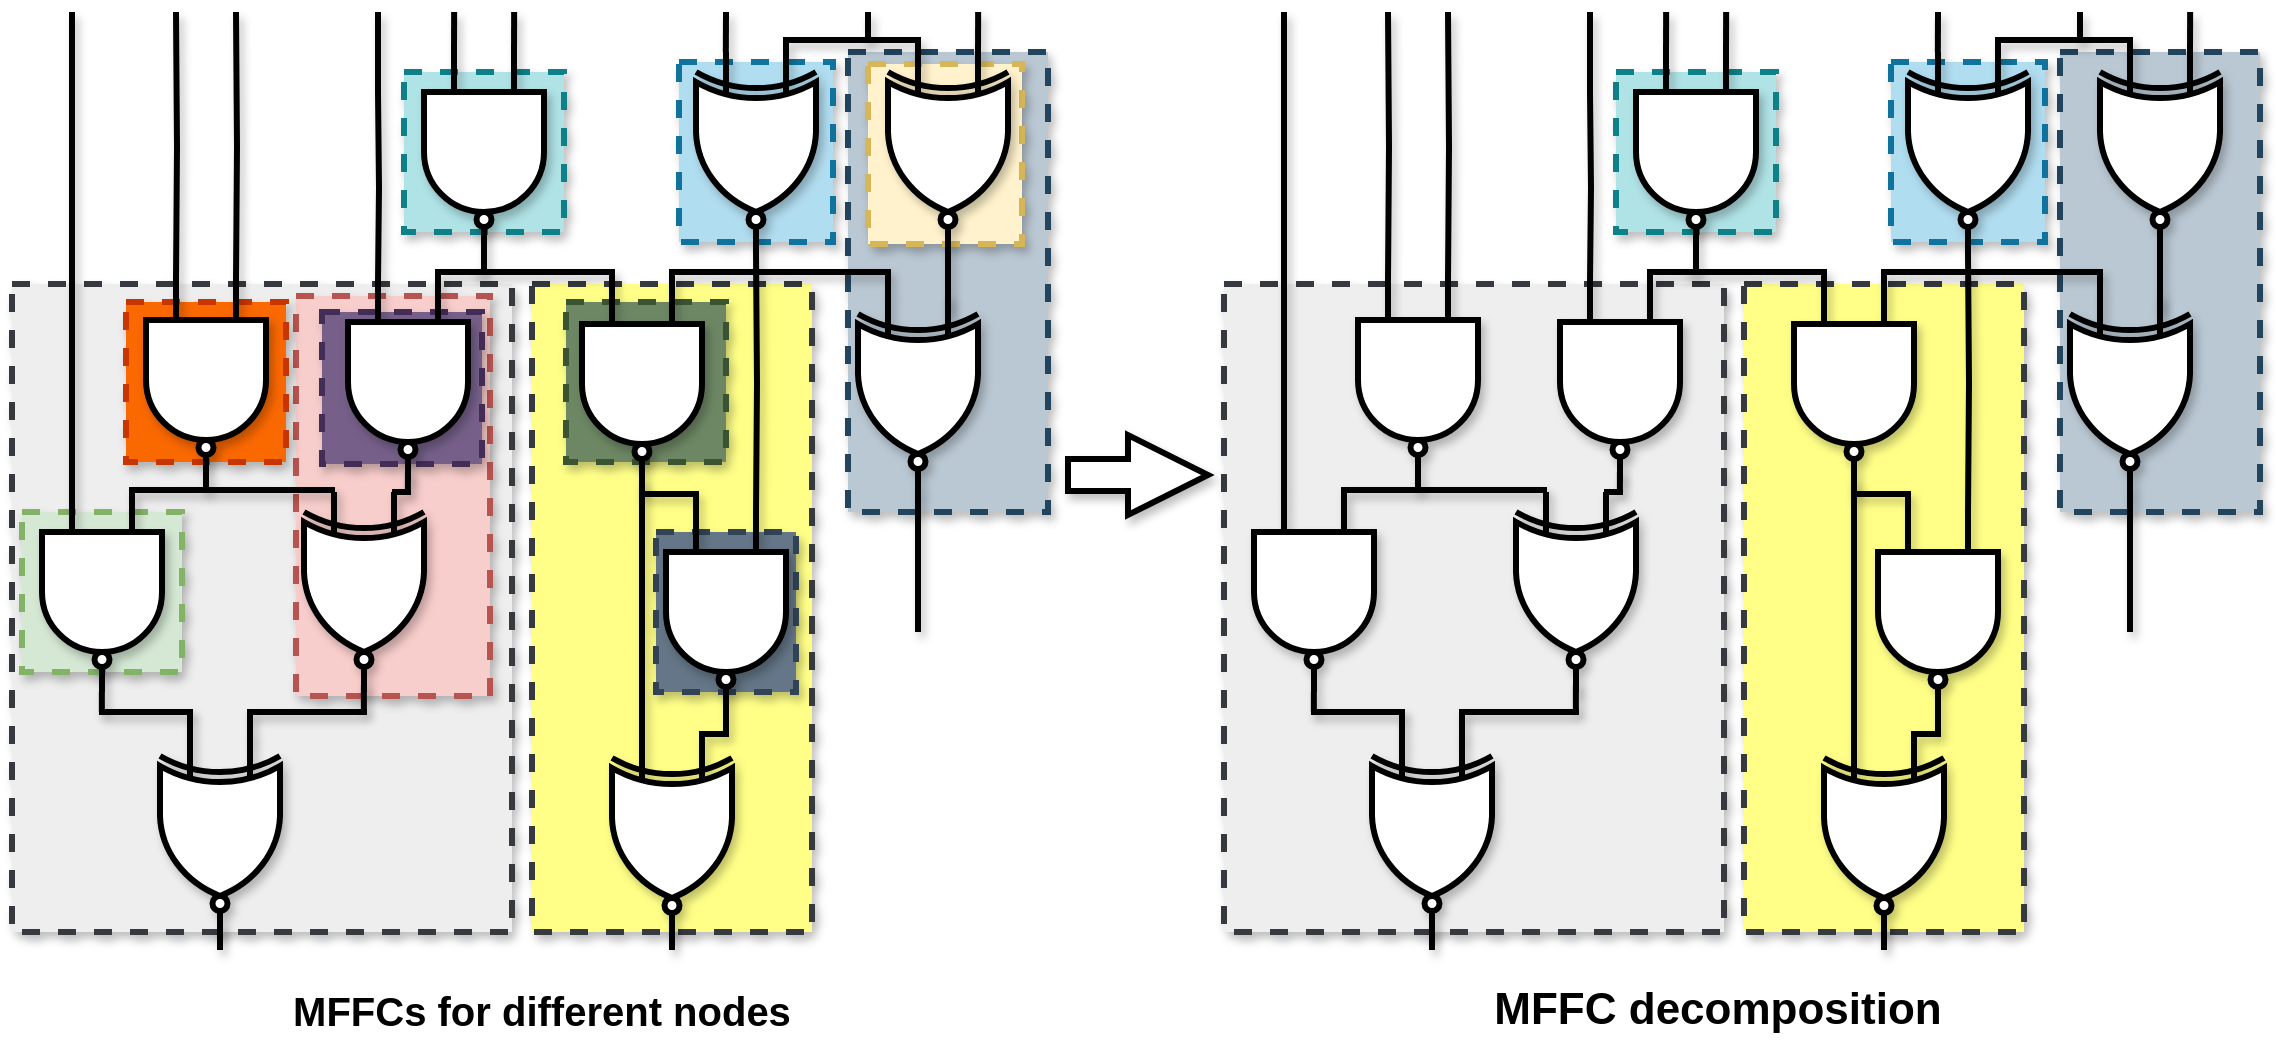 <mxfile version="24.6.3" type="github">
  <diagram name="第 1 页" id="32cf2SjD67FVLoWvo91B">
    <mxGraphModel dx="2019" dy="1145" grid="1" gridSize="10" guides="1" tooltips="1" connect="1" arrows="1" fold="1" page="1" pageScale="1" pageWidth="1200" pageHeight="550" math="0" shadow="0">
      <root>
        <mxCell id="0" />
        <mxCell id="1" parent="0" />
        <mxCell id="BgFvJU5Psar2_dKR7bJg-219" value="" style="rounded=0;whiteSpace=wrap;html=1;dashed=1;strokeWidth=3;fillColor=#bac8d3;strokeColor=#23445d;shadow=1;" parent="1" vertex="1">
          <mxGeometry x="458" y="36" width="100" height="230" as="geometry" />
        </mxCell>
        <mxCell id="BgFvJU5Psar2_dKR7bJg-217" value="" style="rounded=0;whiteSpace=wrap;html=1;dashed=1;strokeWidth=3;fillColor=#ffff88;strokeColor=#36393d;shadow=1;" parent="1" vertex="1">
          <mxGeometry x="300" y="152" width="140" height="324" as="geometry" />
        </mxCell>
        <mxCell id="BgFvJU5Psar2_dKR7bJg-214" value="" style="rounded=0;whiteSpace=wrap;html=1;dashed=1;strokeWidth=3;fillColor=#eeeeee;strokeColor=#36393d;shadow=1;" parent="1" vertex="1">
          <mxGeometry x="40" y="152" width="250" height="324" as="geometry" />
        </mxCell>
        <mxCell id="BgFvJU5Psar2_dKR7bJg-161" value="" style="rounded=0;whiteSpace=wrap;html=1;dashed=1;strokeWidth=3;fillColor=#f8cecc;strokeColor=#b85450;shadow=1;" parent="1" vertex="1">
          <mxGeometry x="182" y="158" width="97" height="200" as="geometry" />
        </mxCell>
        <mxCell id="BgFvJU5Psar2_dKR7bJg-108" value="" style="rounded=0;whiteSpace=wrap;html=1;dashed=1;strokeWidth=3;fillColor=#d5e8d4;strokeColor=#82b366;shadow=1;" parent="1" vertex="1">
          <mxGeometry x="45" y="266" width="80" height="80" as="geometry" />
        </mxCell>
        <mxCell id="BgFvJU5Psar2_dKR7bJg-110" value="" style="rounded=0;whiteSpace=wrap;html=1;dashed=1;strokeWidth=3;fillColor=#76608a;strokeColor=#432D57;shadow=1;fontColor=#ffffff;" parent="1" vertex="1">
          <mxGeometry x="195" y="166" width="80" height="76" as="geometry" />
        </mxCell>
        <mxCell id="BgFvJU5Psar2_dKR7bJg-109" value="" style="rounded=0;whiteSpace=wrap;html=1;dashed=1;strokeWidth=3;fillColor=#fa6800;strokeColor=#C73500;shadow=1;fontColor=#000000;" parent="1" vertex="1">
          <mxGeometry x="97" y="161" width="80" height="80" as="geometry" />
        </mxCell>
        <mxCell id="BgFvJU5Psar2_dKR7bJg-159" value="" style="group;shadow=1;" parent="1" vertex="1" connectable="0">
          <mxGeometry x="55" y="16" width="500" height="463" as="geometry" />
        </mxCell>
        <mxCell id="BgFvJU5Psar2_dKR7bJg-220" value="" style="rounded=0;whiteSpace=wrap;html=1;dashed=1;strokeWidth=3;fillColor=#b1ddf0;strokeColor=#10739e;shadow=1;" parent="BgFvJU5Psar2_dKR7bJg-159" vertex="1">
          <mxGeometry x="318.5" y="25" width="77" height="90" as="geometry" />
        </mxCell>
        <mxCell id="BgFvJU5Psar2_dKR7bJg-218" value="" style="rounded=0;whiteSpace=wrap;html=1;dashed=1;strokeWidth=3;fillColor=#647687;strokeColor=#314354;shadow=1;fontColor=#ffffff;" parent="BgFvJU5Psar2_dKR7bJg-159" vertex="1">
          <mxGeometry x="307" y="260" width="70" height="80" as="geometry" />
        </mxCell>
        <mxCell id="BgFvJU5Psar2_dKR7bJg-215" value="" style="rounded=0;whiteSpace=wrap;html=1;dashed=1;strokeWidth=3;fillColor=#b0e3e6;strokeColor=#0e8088;shadow=1;" parent="BgFvJU5Psar2_dKR7bJg-159" vertex="1">
          <mxGeometry x="181" y="30" width="80" height="80" as="geometry" />
        </mxCell>
        <mxCell id="BgFvJU5Psar2_dKR7bJg-164" value="" style="rounded=0;whiteSpace=wrap;html=1;dashed=1;strokeWidth=3;fillColor=#6d8764;strokeColor=#3A5431;shadow=1;fontColor=#ffffff;" parent="BgFvJU5Psar2_dKR7bJg-159" vertex="1">
          <mxGeometry x="262" y="145" width="80" height="80" as="geometry" />
        </mxCell>
        <mxCell id="BgFvJU5Psar2_dKR7bJg-162" value="" style="rounded=0;whiteSpace=wrap;html=1;dashed=1;strokeWidth=3;fillColor=#fff2cc;strokeColor=#d6b656;shadow=1;" parent="BgFvJU5Psar2_dKR7bJg-159" vertex="1">
          <mxGeometry x="413" y="26" width="77" height="90" as="geometry" />
        </mxCell>
        <mxCell id="BgFvJU5Psar2_dKR7bJg-12" value="" style="verticalLabelPosition=bottom;shadow=1;dashed=0;align=center;html=1;verticalAlign=top;shape=mxgraph.electrical.logic_gates.logic_gate;operation=xor;negating=1;negSize=0.15;strokeWidth=3;direction=south;" parent="BgFvJU5Psar2_dKR7bJg-159" vertex="1">
          <mxGeometry x="131" y="240" width="60" height="100" as="geometry" />
        </mxCell>
        <mxCell id="BgFvJU5Psar2_dKR7bJg-13" value="" style="verticalLabelPosition=bottom;shadow=1;dashed=0;align=center;html=1;verticalAlign=top;shape=mxgraph.electrical.logic_gates.logic_gate;operation=and;negating=1;negSize=0.15;strokeWidth=3;direction=south;" parent="BgFvJU5Psar2_dKR7bJg-159" vertex="1">
          <mxGeometry y="240" width="60" height="100" as="geometry" />
        </mxCell>
        <mxCell id="BgFvJU5Psar2_dKR7bJg-14" value="" style="verticalLabelPosition=bottom;shadow=1;dashed=0;align=center;html=1;verticalAlign=top;shape=mxgraph.electrical.logic_gates.logic_gate;operation=and;negating=1;negSize=0.15;strokeWidth=3;direction=south;" parent="BgFvJU5Psar2_dKR7bJg-159" vertex="1">
          <mxGeometry x="52" y="134" width="60" height="100" as="geometry" />
        </mxCell>
        <mxCell id="BgFvJU5Psar2_dKR7bJg-16" value="" style="endArrow=none;html=1;rounded=0;entryX=1;entryY=0.5;entryDx=0;entryDy=0;entryPerimeter=0;strokeWidth=3;shadow=1;" parent="BgFvJU5Psar2_dKR7bJg-159" target="BgFvJU5Psar2_dKR7bJg-14" edge="1">
          <mxGeometry width="50" height="50" relative="1" as="geometry">
            <mxPoint x="82" y="240" as="sourcePoint" />
            <mxPoint x="82" y="329" as="targetPoint" />
          </mxGeometry>
        </mxCell>
        <mxCell id="BgFvJU5Psar2_dKR7bJg-18" value="" style="verticalLabelPosition=bottom;shadow=1;dashed=0;align=center;html=1;verticalAlign=top;shape=mxgraph.electrical.logic_gates.logic_gate;operation=xor;negating=1;negSize=0.15;strokeWidth=3;direction=south;" parent="BgFvJU5Psar2_dKR7bJg-159" vertex="1">
          <mxGeometry x="59" y="362" width="60" height="100" as="geometry" />
        </mxCell>
        <mxCell id="BgFvJU5Psar2_dKR7bJg-21" value="" style="endArrow=none;html=1;rounded=0;strokeWidth=3;entryX=0;entryY=0.75;entryDx=0;entryDy=0;entryPerimeter=0;edgeStyle=orthogonalEdgeStyle;shadow=1;" parent="BgFvJU5Psar2_dKR7bJg-159" target="BgFvJU5Psar2_dKR7bJg-13" edge="1">
          <mxGeometry width="50" height="50" relative="1" as="geometry">
            <mxPoint x="15" as="sourcePoint" />
            <mxPoint x="-9" y="238" as="targetPoint" />
            <Array as="points">
              <mxPoint x="15" y="8" />
            </Array>
          </mxGeometry>
        </mxCell>
        <mxCell id="BgFvJU5Psar2_dKR7bJg-22" value="" style="endArrow=none;html=1;rounded=0;strokeWidth=3;entryX=0;entryY=0.75;entryDx=0;entryDy=0;entryPerimeter=0;edgeStyle=orthogonalEdgeStyle;shadow=1;" parent="BgFvJU5Psar2_dKR7bJg-159" target="BgFvJU5Psar2_dKR7bJg-14" edge="1">
          <mxGeometry width="50" height="50" relative="1" as="geometry">
            <mxPoint x="67" as="sourcePoint" />
            <mxPoint x="72" y="119" as="targetPoint" />
          </mxGeometry>
        </mxCell>
        <mxCell id="BgFvJU5Psar2_dKR7bJg-23" value="" style="endArrow=none;html=1;rounded=0;strokeWidth=3;entryX=0;entryY=0.25;entryDx=0;entryDy=0;entryPerimeter=0;edgeStyle=orthogonalEdgeStyle;shadow=1;" parent="BgFvJU5Psar2_dKR7bJg-159" target="BgFvJU5Psar2_dKR7bJg-14" edge="1">
          <mxGeometry width="50" height="50" relative="1" as="geometry">
            <mxPoint x="97" as="sourcePoint" />
            <mxPoint x="77" y="149" as="targetPoint" />
          </mxGeometry>
        </mxCell>
        <mxCell id="BgFvJU5Psar2_dKR7bJg-24" value="" style="verticalLabelPosition=bottom;shadow=1;dashed=0;align=center;html=1;verticalAlign=top;shape=mxgraph.electrical.logic_gates.logic_gate;operation=and;negating=1;negSize=0.15;strokeWidth=3;direction=south;" parent="BgFvJU5Psar2_dKR7bJg-159" vertex="1">
          <mxGeometry x="153" y="135" width="60" height="100" as="geometry" />
        </mxCell>
        <mxCell id="BgFvJU5Psar2_dKR7bJg-25" value="" style="endArrow=none;html=1;rounded=0;strokeWidth=3;shadow=1;" parent="BgFvJU5Psar2_dKR7bJg-159" edge="1">
          <mxGeometry width="50" height="50" relative="1" as="geometry">
            <mxPoint x="184.5" y="240" as="sourcePoint" />
            <mxPoint x="175" y="240" as="targetPoint" />
          </mxGeometry>
        </mxCell>
        <mxCell id="BgFvJU5Psar2_dKR7bJg-27" value="" style="endArrow=none;html=1;rounded=0;strokeWidth=3;entryX=0;entryY=0.75;entryDx=0;entryDy=0;entryPerimeter=0;edgeStyle=orthogonalEdgeStyle;shadow=1;" parent="BgFvJU5Psar2_dKR7bJg-159" target="BgFvJU5Psar2_dKR7bJg-24" edge="1">
          <mxGeometry width="50" height="50" relative="1" as="geometry">
            <mxPoint x="168" y="40" as="sourcePoint" />
            <mxPoint x="163" y="130" as="targetPoint" />
          </mxGeometry>
        </mxCell>
        <mxCell id="BgFvJU5Psar2_dKR7bJg-28" value="" style="verticalLabelPosition=bottom;shadow=1;dashed=0;align=center;html=1;verticalAlign=top;shape=mxgraph.electrical.logic_gates.logic_gate;operation=and;negating=1;negSize=0.15;strokeWidth=3;direction=south;" parent="BgFvJU5Psar2_dKR7bJg-159" vertex="1">
          <mxGeometry x="191" y="20" width="60" height="100" as="geometry" />
        </mxCell>
        <mxCell id="BgFvJU5Psar2_dKR7bJg-29" value="" style="endArrow=none;html=1;rounded=0;strokeWidth=3;entryX=0;entryY=0.25;entryDx=0;entryDy=0;entryPerimeter=0;edgeStyle=orthogonalEdgeStyle;exitX=1;exitY=0.5;exitDx=0;exitDy=0;exitPerimeter=0;shadow=1;" parent="BgFvJU5Psar2_dKR7bJg-159" source="BgFvJU5Psar2_dKR7bJg-28" target="BgFvJU5Psar2_dKR7bJg-24" edge="1">
          <mxGeometry width="50" height="50" relative="1" as="geometry">
            <mxPoint x="140" y="50" as="sourcePoint" />
            <mxPoint x="140" y="140" as="targetPoint" />
          </mxGeometry>
        </mxCell>
        <mxCell id="BgFvJU5Psar2_dKR7bJg-30" value="" style="verticalLabelPosition=bottom;shadow=1;dashed=0;align=center;html=1;verticalAlign=top;shape=mxgraph.electrical.logic_gates.logic_gate;operation=and;negating=1;negSize=0.15;strokeWidth=3;direction=south;" parent="BgFvJU5Psar2_dKR7bJg-159" vertex="1">
          <mxGeometry x="270" y="136" width="60" height="100" as="geometry" />
        </mxCell>
        <mxCell id="BgFvJU5Psar2_dKR7bJg-31" value="" style="endArrow=none;html=1;rounded=0;strokeWidth=3;edgeStyle=orthogonalEdgeStyle;exitX=0;exitY=0.75;exitDx=0;exitDy=0;exitPerimeter=0;shadow=1;" parent="BgFvJU5Psar2_dKR7bJg-159" source="BgFvJU5Psar2_dKR7bJg-30" edge="1">
          <mxGeometry width="50" height="50" relative="1" as="geometry">
            <mxPoint x="275" y="139" as="sourcePoint" />
            <mxPoint x="215" y="130" as="targetPoint" />
            <Array as="points">
              <mxPoint x="285" y="130" />
            </Array>
          </mxGeometry>
        </mxCell>
        <mxCell id="BgFvJU5Psar2_dKR7bJg-32" value="" style="verticalLabelPosition=bottom;shadow=1;dashed=0;align=center;html=1;verticalAlign=top;shape=mxgraph.electrical.logic_gates.logic_gate;operation=xor;negating=1;negSize=0.15;strokeWidth=3;direction=south;" parent="BgFvJU5Psar2_dKR7bJg-159" vertex="1">
          <mxGeometry x="285" y="363" width="60" height="100" as="geometry" />
        </mxCell>
        <mxCell id="BgFvJU5Psar2_dKR7bJg-33" value="" style="endArrow=none;html=1;rounded=0;strokeWidth=3;entryX=0;entryY=0.75;entryDx=0;entryDy=0;entryPerimeter=0;edgeStyle=orthogonalEdgeStyle;exitX=1;exitY=0.5;exitDx=0;exitDy=0;exitPerimeter=0;shadow=1;" parent="BgFvJU5Psar2_dKR7bJg-159" source="BgFvJU5Psar2_dKR7bJg-30" target="BgFvJU5Psar2_dKR7bJg-32" edge="1">
          <mxGeometry width="50" height="50" relative="1" as="geometry">
            <mxPoint x="280" y="220" as="sourcePoint" />
            <mxPoint x="280" y="460" as="targetPoint" />
          </mxGeometry>
        </mxCell>
        <mxCell id="BgFvJU5Psar2_dKR7bJg-34" value="" style="endArrow=none;html=1;rounded=0;strokeWidth=3;shadow=1;" parent="BgFvJU5Psar2_dKR7bJg-159" edge="1">
          <mxGeometry width="50" height="50" relative="1" as="geometry">
            <mxPoint x="43.5" y="239" as="sourcePoint" />
            <mxPoint x="146.5" y="239" as="targetPoint" />
          </mxGeometry>
        </mxCell>
        <mxCell id="BgFvJU5Psar2_dKR7bJg-35" value="" style="verticalLabelPosition=bottom;shadow=1;dashed=0;align=center;html=1;verticalAlign=top;shape=mxgraph.electrical.logic_gates.logic_gate;operation=and;negating=1;negSize=0.15;strokeWidth=3;direction=south;" parent="BgFvJU5Psar2_dKR7bJg-159" vertex="1">
          <mxGeometry x="312" y="250" width="60" height="100" as="geometry" />
        </mxCell>
        <mxCell id="BgFvJU5Psar2_dKR7bJg-36" value="" style="endArrow=none;html=1;rounded=0;strokeWidth=3;edgeStyle=orthogonalEdgeStyle;exitX=0;exitY=0.75;exitDx=0;exitDy=0;exitPerimeter=0;shadow=1;" parent="BgFvJU5Psar2_dKR7bJg-159" source="BgFvJU5Psar2_dKR7bJg-35" edge="1">
          <mxGeometry width="50" height="50" relative="1" as="geometry">
            <mxPoint x="344.99" y="250" as="sourcePoint" />
            <mxPoint x="299.99" y="234" as="targetPoint" />
            <Array as="points">
              <mxPoint x="327" y="241" />
              <mxPoint x="300" y="241" />
            </Array>
          </mxGeometry>
        </mxCell>
        <mxCell id="BgFvJU5Psar2_dKR7bJg-38" value="" style="verticalLabelPosition=bottom;shadow=1;dashed=0;align=center;html=1;verticalAlign=top;shape=mxgraph.electrical.logic_gates.logic_gate;operation=xor;negating=1;negSize=0.15;strokeWidth=3;direction=south;" parent="BgFvJU5Psar2_dKR7bJg-159" vertex="1">
          <mxGeometry x="327" y="20" width="60" height="100" as="geometry" />
        </mxCell>
        <mxCell id="BgFvJU5Psar2_dKR7bJg-39" value="" style="verticalLabelPosition=bottom;shadow=1;dashed=0;align=center;html=1;verticalAlign=top;shape=mxgraph.electrical.logic_gates.logic_gate;operation=xor;negating=1;negSize=0.15;strokeWidth=3;direction=south;" parent="BgFvJU5Psar2_dKR7bJg-159" vertex="1">
          <mxGeometry x="423" y="20" width="60" height="100" as="geometry" />
        </mxCell>
        <mxCell id="BgFvJU5Psar2_dKR7bJg-40" value="" style="endArrow=none;html=1;rounded=0;strokeWidth=3;entryX=0;entryY=0.25;entryDx=0;entryDy=0;entryPerimeter=0;edgeStyle=orthogonalEdgeStyle;shadow=1;" parent="BgFvJU5Psar2_dKR7bJg-159" target="BgFvJU5Psar2_dKR7bJg-35" edge="1">
          <mxGeometry width="50" height="50" relative="1" as="geometry">
            <mxPoint x="357" y="120" as="sourcePoint" />
            <mxPoint x="356.71" y="250" as="targetPoint" />
          </mxGeometry>
        </mxCell>
        <mxCell id="BgFvJU5Psar2_dKR7bJg-41" value="" style="verticalLabelPosition=bottom;shadow=1;dashed=0;align=center;html=1;verticalAlign=top;shape=mxgraph.electrical.logic_gates.logic_gate;operation=xor;negating=1;negSize=0.15;strokeWidth=3;direction=south;" parent="BgFvJU5Psar2_dKR7bJg-159" vertex="1">
          <mxGeometry x="408" y="141" width="60" height="100" as="geometry" />
        </mxCell>
        <mxCell id="BgFvJU5Psar2_dKR7bJg-42" value="" style="endArrow=none;html=1;rounded=0;strokeWidth=3;exitX=1;exitY=0.5;exitDx=0;exitDy=0;exitPerimeter=0;entryX=0.09;entryY=0.25;entryDx=0;entryDy=0;entryPerimeter=0;shadow=1;" parent="BgFvJU5Psar2_dKR7bJg-159" source="BgFvJU5Psar2_dKR7bJg-39" target="BgFvJU5Psar2_dKR7bJg-41" edge="1">
          <mxGeometry width="50" height="50" relative="1" as="geometry">
            <mxPoint x="348" y="130" as="sourcePoint" />
            <mxPoint x="453" y="140" as="targetPoint" />
          </mxGeometry>
        </mxCell>
        <mxCell id="BgFvJU5Psar2_dKR7bJg-43" value="" style="endArrow=none;html=1;rounded=0;strokeWidth=3;edgeStyle=orthogonalEdgeStyle;exitX=0;exitY=0.75;exitDx=0;exitDy=0;exitPerimeter=0;entryX=0;entryY=0.25;entryDx=0;entryDy=0;entryPerimeter=0;shadow=1;" parent="BgFvJU5Psar2_dKR7bJg-159" source="BgFvJU5Psar2_dKR7bJg-41" target="BgFvJU5Psar2_dKR7bJg-30" edge="1">
          <mxGeometry width="50" height="50" relative="1" as="geometry">
            <mxPoint x="404.99" y="126" as="sourcePoint" />
            <mxPoint x="359.99" y="110" as="targetPoint" />
            <Array as="points">
              <mxPoint x="423" y="130" />
              <mxPoint x="315" y="130" />
            </Array>
          </mxGeometry>
        </mxCell>
        <mxCell id="BgFvJU5Psar2_dKR7bJg-44" value="" style="endArrow=none;html=1;rounded=0;strokeWidth=3;exitX=0.986;exitY=0.5;exitDx=0;exitDy=0;exitPerimeter=0;shadow=1;" parent="BgFvJU5Psar2_dKR7bJg-159" source="BgFvJU5Psar2_dKR7bJg-41" edge="1">
          <mxGeometry width="50" height="50" relative="1" as="geometry">
            <mxPoint x="437.71" y="241" as="sourcePoint" />
            <mxPoint x="438" y="310" as="targetPoint" />
          </mxGeometry>
        </mxCell>
        <mxCell id="BgFvJU5Psar2_dKR7bJg-45" value="" style="endArrow=none;html=1;rounded=0;strokeWidth=3;edgeStyle=orthogonalEdgeStyle;exitX=0;exitY=0.75;exitDx=0;exitDy=0;exitPerimeter=0;entryX=0;entryY=0.25;entryDx=0;entryDy=0;entryPerimeter=0;shadow=1;" parent="BgFvJU5Psar2_dKR7bJg-159" source="BgFvJU5Psar2_dKR7bJg-39" edge="1">
          <mxGeometry width="50" height="50" relative="1" as="geometry">
            <mxPoint x="517" y="25" as="sourcePoint" />
            <mxPoint x="372" y="20" as="targetPoint" />
            <Array as="points">
              <mxPoint x="438" y="14" />
              <mxPoint x="372" y="14" />
            </Array>
          </mxGeometry>
        </mxCell>
        <mxCell id="BgFvJU5Psar2_dKR7bJg-46" value="" style="endArrow=none;html=1;rounded=0;strokeWidth=3;entryX=0.09;entryY=0.25;entryDx=0;entryDy=0;entryPerimeter=0;shadow=1;" parent="BgFvJU5Psar2_dKR7bJg-159" edge="1">
          <mxGeometry width="50" height="50" relative="1" as="geometry">
            <mxPoint x="413" as="sourcePoint" />
            <mxPoint x="413" y="15" as="targetPoint" />
          </mxGeometry>
        </mxCell>
        <mxCell id="BgFvJU5Psar2_dKR7bJg-47" value="" style="endArrow=none;html=1;rounded=0;strokeWidth=3;entryX=0.09;entryY=0.25;entryDx=0;entryDy=0;entryPerimeter=0;shadow=1;" parent="BgFvJU5Psar2_dKR7bJg-159" edge="1">
          <mxGeometry width="50" height="50" relative="1" as="geometry">
            <mxPoint x="342" as="sourcePoint" />
            <mxPoint x="341.92" y="20" as="targetPoint" />
          </mxGeometry>
        </mxCell>
        <mxCell id="BgFvJU5Psar2_dKR7bJg-48" value="" style="endArrow=none;html=1;rounded=0;strokeWidth=3;entryX=0.09;entryY=0.25;entryDx=0;entryDy=0;entryPerimeter=0;shadow=1;" parent="BgFvJU5Psar2_dKR7bJg-159" edge="1">
          <mxGeometry width="50" height="50" relative="1" as="geometry">
            <mxPoint x="468.08" as="sourcePoint" />
            <mxPoint x="468" y="20" as="targetPoint" />
          </mxGeometry>
        </mxCell>
        <mxCell id="BgFvJU5Psar2_dKR7bJg-49" value="" style="endArrow=none;html=1;rounded=0;strokeWidth=3;entryX=0.09;entryY=0.25;entryDx=0;entryDy=0;entryPerimeter=0;shadow=1;" parent="BgFvJU5Psar2_dKR7bJg-159" edge="1">
          <mxGeometry width="50" height="50" relative="1" as="geometry">
            <mxPoint x="206.08" as="sourcePoint" />
            <mxPoint x="206" y="20" as="targetPoint" />
          </mxGeometry>
        </mxCell>
        <mxCell id="BgFvJU5Psar2_dKR7bJg-51" value="" style="endArrow=none;html=1;rounded=0;strokeWidth=3;entryX=0.09;entryY=0.25;entryDx=0;entryDy=0;entryPerimeter=0;shadow=1;" parent="BgFvJU5Psar2_dKR7bJg-159" edge="1">
          <mxGeometry width="50" height="50" relative="1" as="geometry">
            <mxPoint x="236.08" as="sourcePoint" />
            <mxPoint x="236" y="20" as="targetPoint" />
          </mxGeometry>
        </mxCell>
        <mxCell id="BgFvJU5Psar2_dKR7bJg-52" value="" style="endArrow=none;html=1;rounded=0;strokeWidth=3;entryX=0.09;entryY=0.25;entryDx=0;entryDy=0;entryPerimeter=0;shadow=1;" parent="BgFvJU5Psar2_dKR7bJg-159" edge="1">
          <mxGeometry width="50" height="50" relative="1" as="geometry">
            <mxPoint x="168" as="sourcePoint" />
            <mxPoint x="168" y="40" as="targetPoint" />
          </mxGeometry>
        </mxCell>
        <mxCell id="BgFvJU5Psar2_dKR7bJg-53" value="" style="endArrow=none;html=1;rounded=0;strokeWidth=3;shadow=1;" parent="BgFvJU5Psar2_dKR7bJg-159" edge="1">
          <mxGeometry width="50" height="50" relative="1" as="geometry">
            <mxPoint x="182.95" y="240" as="sourcePoint" />
            <mxPoint x="182.95" y="230" as="targetPoint" />
            <Array as="points">
              <mxPoint x="182.95" y="240" />
            </Array>
          </mxGeometry>
        </mxCell>
        <mxCell id="BgFvJU5Psar2_dKR7bJg-56" value="" style="endArrow=none;html=1;rounded=0;strokeWidth=3;edgeStyle=orthogonalEdgeStyle;exitX=1;exitY=0.5;exitDx=0;exitDy=0;exitPerimeter=0;entryX=0;entryY=0.25;entryDx=0;entryDy=0;entryPerimeter=0;shadow=1;" parent="BgFvJU5Psar2_dKR7bJg-159" source="BgFvJU5Psar2_dKR7bJg-35" target="BgFvJU5Psar2_dKR7bJg-32" edge="1">
          <mxGeometry width="50" height="50" relative="1" as="geometry">
            <mxPoint x="357.01" y="370" as="sourcePoint" />
            <mxPoint x="330" y="354" as="targetPoint" />
            <Array as="points">
              <mxPoint x="342" y="361" />
              <mxPoint x="330" y="361" />
            </Array>
          </mxGeometry>
        </mxCell>
        <mxCell id="BgFvJU5Psar2_dKR7bJg-57" value="" style="endArrow=none;html=1;rounded=0;strokeWidth=3;shadow=1;" parent="BgFvJU5Psar2_dKR7bJg-159" edge="1">
          <mxGeometry width="50" height="50" relative="1" as="geometry">
            <mxPoint x="28.5" y="350" as="sourcePoint" />
            <mxPoint x="75.5" y="350" as="targetPoint" />
          </mxGeometry>
        </mxCell>
        <mxCell id="BgFvJU5Psar2_dKR7bJg-58" value="" style="endArrow=none;html=1;rounded=0;strokeWidth=3;shadow=1;" parent="BgFvJU5Psar2_dKR7bJg-159" edge="1">
          <mxGeometry width="50" height="50" relative="1" as="geometry">
            <mxPoint x="102.5" y="350" as="sourcePoint" />
            <mxPoint x="162.5" y="350" as="targetPoint" />
          </mxGeometry>
        </mxCell>
        <mxCell id="BgFvJU5Psar2_dKR7bJg-60" value="" style="endArrow=none;html=1;rounded=0;strokeWidth=3;shadow=1;" parent="BgFvJU5Psar2_dKR7bJg-159" edge="1">
          <mxGeometry width="50" height="50" relative="1" as="geometry">
            <mxPoint x="29.93" y="340" as="sourcePoint" />
            <mxPoint x="29.93" y="350" as="targetPoint" />
          </mxGeometry>
        </mxCell>
        <mxCell id="BgFvJU5Psar2_dKR7bJg-62" value="" style="endArrow=none;html=1;rounded=0;strokeWidth=3;entryX=0;entryY=0.75;entryDx=0;entryDy=0;entryPerimeter=0;shadow=1;" parent="BgFvJU5Psar2_dKR7bJg-159" target="BgFvJU5Psar2_dKR7bJg-18" edge="1">
          <mxGeometry width="50" height="50" relative="1" as="geometry">
            <mxPoint x="74" y="350" as="sourcePoint" />
            <mxPoint x="81.9" y="363.5" as="targetPoint" />
          </mxGeometry>
        </mxCell>
        <mxCell id="BgFvJU5Psar2_dKR7bJg-63" value="" style="endArrow=none;html=1;rounded=0;strokeWidth=3;entryX=0;entryY=0.75;entryDx=0;entryDy=0;entryPerimeter=0;shadow=1;" parent="BgFvJU5Psar2_dKR7bJg-159" edge="1">
          <mxGeometry width="50" height="50" relative="1" as="geometry">
            <mxPoint x="104" y="350" as="sourcePoint" />
            <mxPoint x="104" y="363.5" as="targetPoint" />
          </mxGeometry>
        </mxCell>
        <mxCell id="BgFvJU5Psar2_dKR7bJg-111" value="" style="endArrow=none;html=1;rounded=0;strokeWidth=3;entryX=0;entryY=0.75;entryDx=0;entryDy=0;entryPerimeter=0;shadow=1;" parent="BgFvJU5Psar2_dKR7bJg-159" edge="1">
          <mxGeometry width="50" height="50" relative="1" as="geometry">
            <mxPoint x="160.94" y="336.5" as="sourcePoint" />
            <mxPoint x="160.94" y="350" as="targetPoint" />
          </mxGeometry>
        </mxCell>
        <mxCell id="BgFvJU5Psar2_dKR7bJg-222" value="" style="endArrow=none;html=1;rounded=0;strokeWidth=3;entryX=0;entryY=0.75;entryDx=0;entryDy=0;entryPerimeter=0;shadow=1;" parent="BgFvJU5Psar2_dKR7bJg-159" edge="1">
          <mxGeometry width="50" height="50" relative="1" as="geometry">
            <mxPoint x="315" y="457" as="sourcePoint" />
            <mxPoint x="315" y="469" as="targetPoint" />
          </mxGeometry>
        </mxCell>
        <mxCell id="BgFvJU5Psar2_dKR7bJg-221" value="" style="endArrow=none;html=1;rounded=0;strokeWidth=3;entryX=0;entryY=0.75;entryDx=0;entryDy=0;entryPerimeter=0;shadow=1;" parent="1" edge="1">
          <mxGeometry width="50" height="50" relative="1" as="geometry">
            <mxPoint x="144" y="473" as="sourcePoint" />
            <mxPoint x="144" y="485" as="targetPoint" />
          </mxGeometry>
        </mxCell>
        <mxCell id="BgFvJU5Psar2_dKR7bJg-282" value="" style="rounded=0;whiteSpace=wrap;html=1;dashed=1;strokeWidth=3;fillColor=#bac8d3;strokeColor=#23445d;shadow=1;" parent="1" vertex="1">
          <mxGeometry x="1064" y="36" width="100" height="230" as="geometry" />
        </mxCell>
        <mxCell id="BgFvJU5Psar2_dKR7bJg-283" value="" style="rounded=0;whiteSpace=wrap;html=1;dashed=1;strokeWidth=3;fillColor=#ffff88;strokeColor=#36393d;shadow=1;" parent="1" vertex="1">
          <mxGeometry x="906" y="152" width="140" height="324" as="geometry" />
        </mxCell>
        <mxCell id="BgFvJU5Psar2_dKR7bJg-284" value="" style="rounded=0;whiteSpace=wrap;html=1;dashed=1;strokeWidth=3;fillColor=#eeeeee;strokeColor=#36393d;shadow=1;" parent="1" vertex="1">
          <mxGeometry x="646" y="152" width="250" height="324" as="geometry" />
        </mxCell>
        <mxCell id="BgFvJU5Psar2_dKR7bJg-289" value="" style="group;shadow=1;" parent="1" vertex="1" connectable="0">
          <mxGeometry x="661" y="16" width="500" height="463" as="geometry" />
        </mxCell>
        <mxCell id="BgFvJU5Psar2_dKR7bJg-290" value="" style="rounded=0;whiteSpace=wrap;html=1;dashed=1;strokeWidth=3;fillColor=#b1ddf0;strokeColor=#10739e;shadow=1;" parent="BgFvJU5Psar2_dKR7bJg-289" vertex="1">
          <mxGeometry x="318.5" y="25" width="77" height="90" as="geometry" />
        </mxCell>
        <mxCell id="BgFvJU5Psar2_dKR7bJg-292" value="" style="rounded=0;whiteSpace=wrap;html=1;dashed=1;strokeWidth=3;fillColor=#b0e3e6;strokeColor=#0e8088;shadow=1;" parent="BgFvJU5Psar2_dKR7bJg-289" vertex="1">
          <mxGeometry x="181" y="30" width="80" height="80" as="geometry" />
        </mxCell>
        <mxCell id="BgFvJU5Psar2_dKR7bJg-295" value="" style="verticalLabelPosition=bottom;shadow=1;dashed=0;align=center;html=1;verticalAlign=top;shape=mxgraph.electrical.logic_gates.logic_gate;operation=xor;negating=1;negSize=0.15;strokeWidth=3;direction=south;" parent="BgFvJU5Psar2_dKR7bJg-289" vertex="1">
          <mxGeometry x="131" y="240" width="60" height="100" as="geometry" />
        </mxCell>
        <mxCell id="BgFvJU5Psar2_dKR7bJg-296" value="" style="verticalLabelPosition=bottom;shadow=1;dashed=0;align=center;html=1;verticalAlign=top;shape=mxgraph.electrical.logic_gates.logic_gate;operation=and;negating=1;negSize=0.15;strokeWidth=3;direction=south;" parent="BgFvJU5Psar2_dKR7bJg-289" vertex="1">
          <mxGeometry y="240" width="60" height="100" as="geometry" />
        </mxCell>
        <mxCell id="BgFvJU5Psar2_dKR7bJg-297" value="" style="verticalLabelPosition=bottom;shadow=1;dashed=0;align=center;html=1;verticalAlign=top;shape=mxgraph.electrical.logic_gates.logic_gate;operation=and;negating=1;negSize=0.15;strokeWidth=3;direction=south;" parent="BgFvJU5Psar2_dKR7bJg-289" vertex="1">
          <mxGeometry x="52" y="134" width="60" height="100" as="geometry" />
        </mxCell>
        <mxCell id="BgFvJU5Psar2_dKR7bJg-298" value="" style="endArrow=none;html=1;rounded=0;entryX=1;entryY=0.5;entryDx=0;entryDy=0;entryPerimeter=0;strokeWidth=3;shadow=1;" parent="BgFvJU5Psar2_dKR7bJg-289" target="BgFvJU5Psar2_dKR7bJg-297" edge="1">
          <mxGeometry width="50" height="50" relative="1" as="geometry">
            <mxPoint x="82" y="240" as="sourcePoint" />
            <mxPoint x="82" y="329" as="targetPoint" />
          </mxGeometry>
        </mxCell>
        <mxCell id="BgFvJU5Psar2_dKR7bJg-299" value="" style="verticalLabelPosition=bottom;shadow=1;dashed=0;align=center;html=1;verticalAlign=top;shape=mxgraph.electrical.logic_gates.logic_gate;operation=xor;negating=1;negSize=0.15;strokeWidth=3;direction=south;" parent="BgFvJU5Psar2_dKR7bJg-289" vertex="1">
          <mxGeometry x="59" y="362" width="60" height="100" as="geometry" />
        </mxCell>
        <mxCell id="BgFvJU5Psar2_dKR7bJg-300" value="" style="endArrow=none;html=1;rounded=0;strokeWidth=3;entryX=0;entryY=0.75;entryDx=0;entryDy=0;entryPerimeter=0;edgeStyle=orthogonalEdgeStyle;shadow=1;" parent="BgFvJU5Psar2_dKR7bJg-289" target="BgFvJU5Psar2_dKR7bJg-296" edge="1">
          <mxGeometry width="50" height="50" relative="1" as="geometry">
            <mxPoint x="15" as="sourcePoint" />
            <mxPoint x="-9" y="238" as="targetPoint" />
            <Array as="points">
              <mxPoint x="15" y="8" />
            </Array>
          </mxGeometry>
        </mxCell>
        <mxCell id="BgFvJU5Psar2_dKR7bJg-301" value="" style="endArrow=none;html=1;rounded=0;strokeWidth=3;entryX=0;entryY=0.75;entryDx=0;entryDy=0;entryPerimeter=0;edgeStyle=orthogonalEdgeStyle;shadow=1;" parent="BgFvJU5Psar2_dKR7bJg-289" target="BgFvJU5Psar2_dKR7bJg-297" edge="1">
          <mxGeometry width="50" height="50" relative="1" as="geometry">
            <mxPoint x="67" as="sourcePoint" />
            <mxPoint x="72" y="119" as="targetPoint" />
          </mxGeometry>
        </mxCell>
        <mxCell id="BgFvJU5Psar2_dKR7bJg-302" value="" style="endArrow=none;html=1;rounded=0;strokeWidth=3;entryX=0;entryY=0.25;entryDx=0;entryDy=0;entryPerimeter=0;edgeStyle=orthogonalEdgeStyle;shadow=1;" parent="BgFvJU5Psar2_dKR7bJg-289" target="BgFvJU5Psar2_dKR7bJg-297" edge="1">
          <mxGeometry width="50" height="50" relative="1" as="geometry">
            <mxPoint x="97" as="sourcePoint" />
            <mxPoint x="77" y="149" as="targetPoint" />
          </mxGeometry>
        </mxCell>
        <mxCell id="BgFvJU5Psar2_dKR7bJg-303" value="" style="verticalLabelPosition=bottom;shadow=1;dashed=0;align=center;html=1;verticalAlign=top;shape=mxgraph.electrical.logic_gates.logic_gate;operation=and;negating=1;negSize=0.15;strokeWidth=3;direction=south;" parent="BgFvJU5Psar2_dKR7bJg-289" vertex="1">
          <mxGeometry x="153" y="135" width="60" height="100" as="geometry" />
        </mxCell>
        <mxCell id="BgFvJU5Psar2_dKR7bJg-304" value="" style="endArrow=none;html=1;rounded=0;strokeWidth=3;shadow=1;" parent="BgFvJU5Psar2_dKR7bJg-289" edge="1">
          <mxGeometry width="50" height="50" relative="1" as="geometry">
            <mxPoint x="184.5" y="240" as="sourcePoint" />
            <mxPoint x="175" y="240" as="targetPoint" />
          </mxGeometry>
        </mxCell>
        <mxCell id="BgFvJU5Psar2_dKR7bJg-305" value="" style="endArrow=none;html=1;rounded=0;strokeWidth=3;entryX=0;entryY=0.75;entryDx=0;entryDy=0;entryPerimeter=0;edgeStyle=orthogonalEdgeStyle;shadow=1;" parent="BgFvJU5Psar2_dKR7bJg-289" target="BgFvJU5Psar2_dKR7bJg-303" edge="1">
          <mxGeometry width="50" height="50" relative="1" as="geometry">
            <mxPoint x="168" y="40" as="sourcePoint" />
            <mxPoint x="163" y="130" as="targetPoint" />
          </mxGeometry>
        </mxCell>
        <mxCell id="BgFvJU5Psar2_dKR7bJg-306" value="" style="verticalLabelPosition=bottom;shadow=1;dashed=0;align=center;html=1;verticalAlign=top;shape=mxgraph.electrical.logic_gates.logic_gate;operation=and;negating=1;negSize=0.15;strokeWidth=3;direction=south;" parent="BgFvJU5Psar2_dKR7bJg-289" vertex="1">
          <mxGeometry x="191" y="20" width="60" height="100" as="geometry" />
        </mxCell>
        <mxCell id="BgFvJU5Psar2_dKR7bJg-307" value="" style="endArrow=none;html=1;rounded=0;strokeWidth=3;entryX=0;entryY=0.25;entryDx=0;entryDy=0;entryPerimeter=0;edgeStyle=orthogonalEdgeStyle;exitX=1;exitY=0.5;exitDx=0;exitDy=0;exitPerimeter=0;shadow=1;" parent="BgFvJU5Psar2_dKR7bJg-289" source="BgFvJU5Psar2_dKR7bJg-306" target="BgFvJU5Psar2_dKR7bJg-303" edge="1">
          <mxGeometry width="50" height="50" relative="1" as="geometry">
            <mxPoint x="140" y="50" as="sourcePoint" />
            <mxPoint x="140" y="140" as="targetPoint" />
          </mxGeometry>
        </mxCell>
        <mxCell id="BgFvJU5Psar2_dKR7bJg-308" value="" style="verticalLabelPosition=bottom;shadow=1;dashed=0;align=center;html=1;verticalAlign=top;shape=mxgraph.electrical.logic_gates.logic_gate;operation=and;negating=1;negSize=0.15;strokeWidth=3;direction=south;" parent="BgFvJU5Psar2_dKR7bJg-289" vertex="1">
          <mxGeometry x="270" y="136" width="60" height="100" as="geometry" />
        </mxCell>
        <mxCell id="BgFvJU5Psar2_dKR7bJg-309" value="" style="endArrow=none;html=1;rounded=0;strokeWidth=3;edgeStyle=orthogonalEdgeStyle;exitX=0;exitY=0.75;exitDx=0;exitDy=0;exitPerimeter=0;shadow=1;" parent="BgFvJU5Psar2_dKR7bJg-289" source="BgFvJU5Psar2_dKR7bJg-308" edge="1">
          <mxGeometry width="50" height="50" relative="1" as="geometry">
            <mxPoint x="275" y="139" as="sourcePoint" />
            <mxPoint x="215" y="130" as="targetPoint" />
            <Array as="points">
              <mxPoint x="285" y="130" />
            </Array>
          </mxGeometry>
        </mxCell>
        <mxCell id="BgFvJU5Psar2_dKR7bJg-310" value="" style="verticalLabelPosition=bottom;shadow=1;dashed=0;align=center;html=1;verticalAlign=top;shape=mxgraph.electrical.logic_gates.logic_gate;operation=xor;negating=1;negSize=0.15;strokeWidth=3;direction=south;" parent="BgFvJU5Psar2_dKR7bJg-289" vertex="1">
          <mxGeometry x="285" y="363" width="60" height="100" as="geometry" />
        </mxCell>
        <mxCell id="BgFvJU5Psar2_dKR7bJg-311" value="" style="endArrow=none;html=1;rounded=0;strokeWidth=3;entryX=0;entryY=0.75;entryDx=0;entryDy=0;entryPerimeter=0;edgeStyle=orthogonalEdgeStyle;exitX=1;exitY=0.5;exitDx=0;exitDy=0;exitPerimeter=0;shadow=1;" parent="BgFvJU5Psar2_dKR7bJg-289" source="BgFvJU5Psar2_dKR7bJg-308" target="BgFvJU5Psar2_dKR7bJg-310" edge="1">
          <mxGeometry width="50" height="50" relative="1" as="geometry">
            <mxPoint x="280" y="220" as="sourcePoint" />
            <mxPoint x="280" y="460" as="targetPoint" />
          </mxGeometry>
        </mxCell>
        <mxCell id="BgFvJU5Psar2_dKR7bJg-312" value="" style="endArrow=none;html=1;rounded=0;strokeWidth=3;shadow=1;" parent="BgFvJU5Psar2_dKR7bJg-289" edge="1">
          <mxGeometry width="50" height="50" relative="1" as="geometry">
            <mxPoint x="43.5" y="239" as="sourcePoint" />
            <mxPoint x="146.5" y="239" as="targetPoint" />
          </mxGeometry>
        </mxCell>
        <mxCell id="BgFvJU5Psar2_dKR7bJg-313" value="" style="verticalLabelPosition=bottom;shadow=1;dashed=0;align=center;html=1;verticalAlign=top;shape=mxgraph.electrical.logic_gates.logic_gate;operation=and;negating=1;negSize=0.15;strokeWidth=3;direction=south;" parent="BgFvJU5Psar2_dKR7bJg-289" vertex="1">
          <mxGeometry x="312" y="250" width="60" height="100" as="geometry" />
        </mxCell>
        <mxCell id="BgFvJU5Psar2_dKR7bJg-314" value="" style="endArrow=none;html=1;rounded=0;strokeWidth=3;edgeStyle=orthogonalEdgeStyle;exitX=0;exitY=0.75;exitDx=0;exitDy=0;exitPerimeter=0;shadow=1;" parent="BgFvJU5Psar2_dKR7bJg-289" source="BgFvJU5Psar2_dKR7bJg-313" edge="1">
          <mxGeometry width="50" height="50" relative="1" as="geometry">
            <mxPoint x="344.99" y="250" as="sourcePoint" />
            <mxPoint x="299.99" y="234" as="targetPoint" />
            <Array as="points">
              <mxPoint x="327" y="241" />
              <mxPoint x="300" y="241" />
            </Array>
          </mxGeometry>
        </mxCell>
        <mxCell id="BgFvJU5Psar2_dKR7bJg-315" value="" style="verticalLabelPosition=bottom;shadow=1;dashed=0;align=center;html=1;verticalAlign=top;shape=mxgraph.electrical.logic_gates.logic_gate;operation=xor;negating=1;negSize=0.15;strokeWidth=3;direction=south;" parent="BgFvJU5Psar2_dKR7bJg-289" vertex="1">
          <mxGeometry x="327" y="20" width="60" height="100" as="geometry" />
        </mxCell>
        <mxCell id="BgFvJU5Psar2_dKR7bJg-316" value="" style="verticalLabelPosition=bottom;shadow=1;dashed=0;align=center;html=1;verticalAlign=top;shape=mxgraph.electrical.logic_gates.logic_gate;operation=xor;negating=1;negSize=0.15;strokeWidth=3;direction=south;" parent="BgFvJU5Psar2_dKR7bJg-289" vertex="1">
          <mxGeometry x="423" y="20" width="60" height="100" as="geometry" />
        </mxCell>
        <mxCell id="BgFvJU5Psar2_dKR7bJg-317" value="" style="endArrow=none;html=1;rounded=0;strokeWidth=3;entryX=0;entryY=0.25;entryDx=0;entryDy=0;entryPerimeter=0;edgeStyle=orthogonalEdgeStyle;shadow=1;" parent="BgFvJU5Psar2_dKR7bJg-289" target="BgFvJU5Psar2_dKR7bJg-313" edge="1">
          <mxGeometry width="50" height="50" relative="1" as="geometry">
            <mxPoint x="357" y="120" as="sourcePoint" />
            <mxPoint x="356.71" y="250" as="targetPoint" />
          </mxGeometry>
        </mxCell>
        <mxCell id="BgFvJU5Psar2_dKR7bJg-318" value="" style="verticalLabelPosition=bottom;shadow=1;dashed=0;align=center;html=1;verticalAlign=top;shape=mxgraph.electrical.logic_gates.logic_gate;operation=xor;negating=1;negSize=0.15;strokeWidth=3;direction=south;" parent="BgFvJU5Psar2_dKR7bJg-289" vertex="1">
          <mxGeometry x="408" y="141" width="60" height="100" as="geometry" />
        </mxCell>
        <mxCell id="BgFvJU5Psar2_dKR7bJg-319" value="" style="endArrow=none;html=1;rounded=0;strokeWidth=3;exitX=1;exitY=0.5;exitDx=0;exitDy=0;exitPerimeter=0;entryX=0.09;entryY=0.25;entryDx=0;entryDy=0;entryPerimeter=0;shadow=1;" parent="BgFvJU5Psar2_dKR7bJg-289" source="BgFvJU5Psar2_dKR7bJg-316" target="BgFvJU5Psar2_dKR7bJg-318" edge="1">
          <mxGeometry width="50" height="50" relative="1" as="geometry">
            <mxPoint x="348" y="130" as="sourcePoint" />
            <mxPoint x="453" y="140" as="targetPoint" />
          </mxGeometry>
        </mxCell>
        <mxCell id="BgFvJU5Psar2_dKR7bJg-320" value="" style="endArrow=none;html=1;rounded=0;strokeWidth=3;edgeStyle=orthogonalEdgeStyle;exitX=0;exitY=0.75;exitDx=0;exitDy=0;exitPerimeter=0;entryX=0;entryY=0.25;entryDx=0;entryDy=0;entryPerimeter=0;shadow=1;" parent="BgFvJU5Psar2_dKR7bJg-289" source="BgFvJU5Psar2_dKR7bJg-318" target="BgFvJU5Psar2_dKR7bJg-308" edge="1">
          <mxGeometry width="50" height="50" relative="1" as="geometry">
            <mxPoint x="404.99" y="126" as="sourcePoint" />
            <mxPoint x="359.99" y="110" as="targetPoint" />
            <Array as="points">
              <mxPoint x="423" y="130" />
              <mxPoint x="315" y="130" />
            </Array>
          </mxGeometry>
        </mxCell>
        <mxCell id="BgFvJU5Psar2_dKR7bJg-321" value="" style="endArrow=none;html=1;rounded=0;strokeWidth=3;exitX=0.986;exitY=0.5;exitDx=0;exitDy=0;exitPerimeter=0;shadow=1;" parent="BgFvJU5Psar2_dKR7bJg-289" source="BgFvJU5Psar2_dKR7bJg-318" edge="1">
          <mxGeometry width="50" height="50" relative="1" as="geometry">
            <mxPoint x="437.71" y="241" as="sourcePoint" />
            <mxPoint x="438" y="310" as="targetPoint" />
          </mxGeometry>
        </mxCell>
        <mxCell id="BgFvJU5Psar2_dKR7bJg-322" value="" style="endArrow=none;html=1;rounded=0;strokeWidth=3;edgeStyle=orthogonalEdgeStyle;exitX=0;exitY=0.75;exitDx=0;exitDy=0;exitPerimeter=0;entryX=0;entryY=0.25;entryDx=0;entryDy=0;entryPerimeter=0;shadow=1;" parent="BgFvJU5Psar2_dKR7bJg-289" source="BgFvJU5Psar2_dKR7bJg-316" edge="1">
          <mxGeometry width="50" height="50" relative="1" as="geometry">
            <mxPoint x="517" y="25" as="sourcePoint" />
            <mxPoint x="372" y="20" as="targetPoint" />
            <Array as="points">
              <mxPoint x="438" y="14" />
              <mxPoint x="372" y="14" />
            </Array>
          </mxGeometry>
        </mxCell>
        <mxCell id="BgFvJU5Psar2_dKR7bJg-323" value="" style="endArrow=none;html=1;rounded=0;strokeWidth=3;entryX=0.09;entryY=0.25;entryDx=0;entryDy=0;entryPerimeter=0;shadow=1;" parent="BgFvJU5Psar2_dKR7bJg-289" edge="1">
          <mxGeometry width="50" height="50" relative="1" as="geometry">
            <mxPoint x="413" as="sourcePoint" />
            <mxPoint x="413" y="15" as="targetPoint" />
          </mxGeometry>
        </mxCell>
        <mxCell id="BgFvJU5Psar2_dKR7bJg-324" value="" style="endArrow=none;html=1;rounded=0;strokeWidth=3;entryX=0.09;entryY=0.25;entryDx=0;entryDy=0;entryPerimeter=0;shadow=1;" parent="BgFvJU5Psar2_dKR7bJg-289" edge="1">
          <mxGeometry width="50" height="50" relative="1" as="geometry">
            <mxPoint x="342" as="sourcePoint" />
            <mxPoint x="341.92" y="20" as="targetPoint" />
          </mxGeometry>
        </mxCell>
        <mxCell id="BgFvJU5Psar2_dKR7bJg-325" value="" style="endArrow=none;html=1;rounded=0;strokeWidth=3;entryX=0.09;entryY=0.25;entryDx=0;entryDy=0;entryPerimeter=0;shadow=1;" parent="BgFvJU5Psar2_dKR7bJg-289" edge="1">
          <mxGeometry width="50" height="50" relative="1" as="geometry">
            <mxPoint x="468.08" as="sourcePoint" />
            <mxPoint x="468" y="20" as="targetPoint" />
          </mxGeometry>
        </mxCell>
        <mxCell id="BgFvJU5Psar2_dKR7bJg-326" value="" style="endArrow=none;html=1;rounded=0;strokeWidth=3;entryX=0.09;entryY=0.25;entryDx=0;entryDy=0;entryPerimeter=0;shadow=1;" parent="BgFvJU5Psar2_dKR7bJg-289" edge="1">
          <mxGeometry width="50" height="50" relative="1" as="geometry">
            <mxPoint x="206.08" as="sourcePoint" />
            <mxPoint x="206" y="20" as="targetPoint" />
          </mxGeometry>
        </mxCell>
        <mxCell id="BgFvJU5Psar2_dKR7bJg-327" value="" style="endArrow=none;html=1;rounded=0;strokeWidth=3;entryX=0.09;entryY=0.25;entryDx=0;entryDy=0;entryPerimeter=0;shadow=1;" parent="BgFvJU5Psar2_dKR7bJg-289" edge="1">
          <mxGeometry width="50" height="50" relative="1" as="geometry">
            <mxPoint x="236.08" as="sourcePoint" />
            <mxPoint x="236" y="20" as="targetPoint" />
          </mxGeometry>
        </mxCell>
        <mxCell id="BgFvJU5Psar2_dKR7bJg-328" value="" style="endArrow=none;html=1;rounded=0;strokeWidth=3;entryX=0.09;entryY=0.25;entryDx=0;entryDy=0;entryPerimeter=0;shadow=1;" parent="BgFvJU5Psar2_dKR7bJg-289" edge="1">
          <mxGeometry width="50" height="50" relative="1" as="geometry">
            <mxPoint x="168" as="sourcePoint" />
            <mxPoint x="168" y="40" as="targetPoint" />
          </mxGeometry>
        </mxCell>
        <mxCell id="BgFvJU5Psar2_dKR7bJg-329" value="" style="endArrow=none;html=1;rounded=0;strokeWidth=3;shadow=1;" parent="BgFvJU5Psar2_dKR7bJg-289" edge="1">
          <mxGeometry width="50" height="50" relative="1" as="geometry">
            <mxPoint x="182.95" y="240" as="sourcePoint" />
            <mxPoint x="182.95" y="230" as="targetPoint" />
            <Array as="points">
              <mxPoint x="182.95" y="240" />
            </Array>
          </mxGeometry>
        </mxCell>
        <mxCell id="BgFvJU5Psar2_dKR7bJg-330" value="" style="endArrow=none;html=1;rounded=0;strokeWidth=3;edgeStyle=orthogonalEdgeStyle;exitX=1;exitY=0.5;exitDx=0;exitDy=0;exitPerimeter=0;entryX=0;entryY=0.25;entryDx=0;entryDy=0;entryPerimeter=0;shadow=1;" parent="BgFvJU5Psar2_dKR7bJg-289" source="BgFvJU5Psar2_dKR7bJg-313" target="BgFvJU5Psar2_dKR7bJg-310" edge="1">
          <mxGeometry width="50" height="50" relative="1" as="geometry">
            <mxPoint x="357.01" y="370" as="sourcePoint" />
            <mxPoint x="330" y="354" as="targetPoint" />
            <Array as="points">
              <mxPoint x="342" y="361" />
              <mxPoint x="330" y="361" />
            </Array>
          </mxGeometry>
        </mxCell>
        <mxCell id="BgFvJU5Psar2_dKR7bJg-331" value="" style="endArrow=none;html=1;rounded=0;strokeWidth=3;shadow=1;" parent="BgFvJU5Psar2_dKR7bJg-289" edge="1">
          <mxGeometry width="50" height="50" relative="1" as="geometry">
            <mxPoint x="28.5" y="350" as="sourcePoint" />
            <mxPoint x="75.5" y="350" as="targetPoint" />
          </mxGeometry>
        </mxCell>
        <mxCell id="BgFvJU5Psar2_dKR7bJg-332" value="" style="endArrow=none;html=1;rounded=0;strokeWidth=3;shadow=1;" parent="BgFvJU5Psar2_dKR7bJg-289" edge="1">
          <mxGeometry width="50" height="50" relative="1" as="geometry">
            <mxPoint x="102.5" y="350" as="sourcePoint" />
            <mxPoint x="162.5" y="350" as="targetPoint" />
          </mxGeometry>
        </mxCell>
        <mxCell id="BgFvJU5Psar2_dKR7bJg-333" value="" style="endArrow=none;html=1;rounded=0;strokeWidth=3;shadow=1;" parent="BgFvJU5Psar2_dKR7bJg-289" edge="1">
          <mxGeometry width="50" height="50" relative="1" as="geometry">
            <mxPoint x="29.93" y="340" as="sourcePoint" />
            <mxPoint x="29.93" y="350" as="targetPoint" />
          </mxGeometry>
        </mxCell>
        <mxCell id="BgFvJU5Psar2_dKR7bJg-334" value="" style="endArrow=none;html=1;rounded=0;strokeWidth=3;entryX=0;entryY=0.75;entryDx=0;entryDy=0;entryPerimeter=0;shadow=1;" parent="BgFvJU5Psar2_dKR7bJg-289" target="BgFvJU5Psar2_dKR7bJg-299" edge="1">
          <mxGeometry width="50" height="50" relative="1" as="geometry">
            <mxPoint x="74" y="350" as="sourcePoint" />
            <mxPoint x="81.9" y="363.5" as="targetPoint" />
          </mxGeometry>
        </mxCell>
        <mxCell id="BgFvJU5Psar2_dKR7bJg-335" value="" style="endArrow=none;html=1;rounded=0;strokeWidth=3;entryX=0;entryY=0.75;entryDx=0;entryDy=0;entryPerimeter=0;shadow=1;" parent="BgFvJU5Psar2_dKR7bJg-289" edge="1">
          <mxGeometry width="50" height="50" relative="1" as="geometry">
            <mxPoint x="104" y="350" as="sourcePoint" />
            <mxPoint x="104" y="363.5" as="targetPoint" />
          </mxGeometry>
        </mxCell>
        <mxCell id="BgFvJU5Psar2_dKR7bJg-336" value="" style="endArrow=none;html=1;rounded=0;strokeWidth=3;entryX=0;entryY=0.75;entryDx=0;entryDy=0;entryPerimeter=0;shadow=1;" parent="BgFvJU5Psar2_dKR7bJg-289" edge="1">
          <mxGeometry width="50" height="50" relative="1" as="geometry">
            <mxPoint x="160.94" y="336.5" as="sourcePoint" />
            <mxPoint x="160.94" y="350" as="targetPoint" />
          </mxGeometry>
        </mxCell>
        <mxCell id="BgFvJU5Psar2_dKR7bJg-337" value="" style="endArrow=none;html=1;rounded=0;strokeWidth=3;entryX=0;entryY=0.75;entryDx=0;entryDy=0;entryPerimeter=0;shadow=1;" parent="BgFvJU5Psar2_dKR7bJg-289" edge="1">
          <mxGeometry width="50" height="50" relative="1" as="geometry">
            <mxPoint x="315" y="457" as="sourcePoint" />
            <mxPoint x="315" y="469" as="targetPoint" />
          </mxGeometry>
        </mxCell>
        <mxCell id="BgFvJU5Psar2_dKR7bJg-338" value="" style="endArrow=none;html=1;rounded=0;strokeWidth=3;entryX=0;entryY=0.75;entryDx=0;entryDy=0;entryPerimeter=0;shadow=1;" parent="1" edge="1">
          <mxGeometry width="50" height="50" relative="1" as="geometry">
            <mxPoint x="750" y="473" as="sourcePoint" />
            <mxPoint x="750" y="485" as="targetPoint" />
          </mxGeometry>
        </mxCell>
        <mxCell id="BgFvJU5Psar2_dKR7bJg-340" value="" style="verticalLabelPosition=bottom;verticalAlign=top;html=1;strokeWidth=3;shape=mxgraph.arrows2.arrow;dy=0.6;dx=40;notch=0;shadow=1;" parent="1" vertex="1">
          <mxGeometry x="568" y="227.5" width="70" height="40" as="geometry" />
        </mxCell>
        <mxCell id="zDzOwucjqz7RAaWKK_5_-1" value="&lt;font style=&quot;font-size: 20px;&quot;&gt;&lt;b&gt;MFFCs for different nodes&lt;/b&gt;&lt;/font&gt;" style="text;html=1;align=center;verticalAlign=middle;whiteSpace=wrap;rounded=0;" parent="1" vertex="1">
          <mxGeometry x="92" y="500" width="426" height="30" as="geometry" />
        </mxCell>
        <mxCell id="zDzOwucjqz7RAaWKK_5_-3" value="&lt;font style=&quot;font-size: 22px;&quot;&gt;&lt;font style=&quot;font-size: 22px;&quot;&gt;&lt;b style=&quot;&quot;&gt;MFFC&amp;nbsp;&lt;/b&gt;&lt;/font&gt;&lt;b&gt;decomposition&lt;/b&gt;&lt;/font&gt;" style="text;html=1;align=center;verticalAlign=middle;whiteSpace=wrap;rounded=0;" parent="1" vertex="1">
          <mxGeometry x="680" y="500" width="426" height="30" as="geometry" />
        </mxCell>
      </root>
    </mxGraphModel>
  </diagram>
</mxfile>
